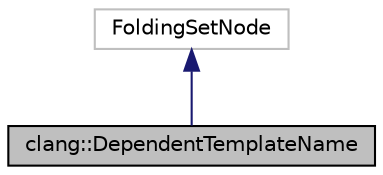 digraph "clang::DependentTemplateName"
{
 // LATEX_PDF_SIZE
  bgcolor="transparent";
  edge [fontname="Helvetica",fontsize="10",labelfontname="Helvetica",labelfontsize="10"];
  node [fontname="Helvetica",fontsize="10",shape=record];
  Node1 [label="clang::DependentTemplateName",height=0.2,width=0.4,color="black", fillcolor="grey75", style="filled", fontcolor="black",tooltip="Represents a dependent template name that cannot be resolved prior to template instantiation."];
  Node2 -> Node1 [dir="back",color="midnightblue",fontsize="10",style="solid",fontname="Helvetica"];
  Node2 [label="FoldingSetNode",height=0.2,width=0.4,color="grey75",tooltip=" "];
}
